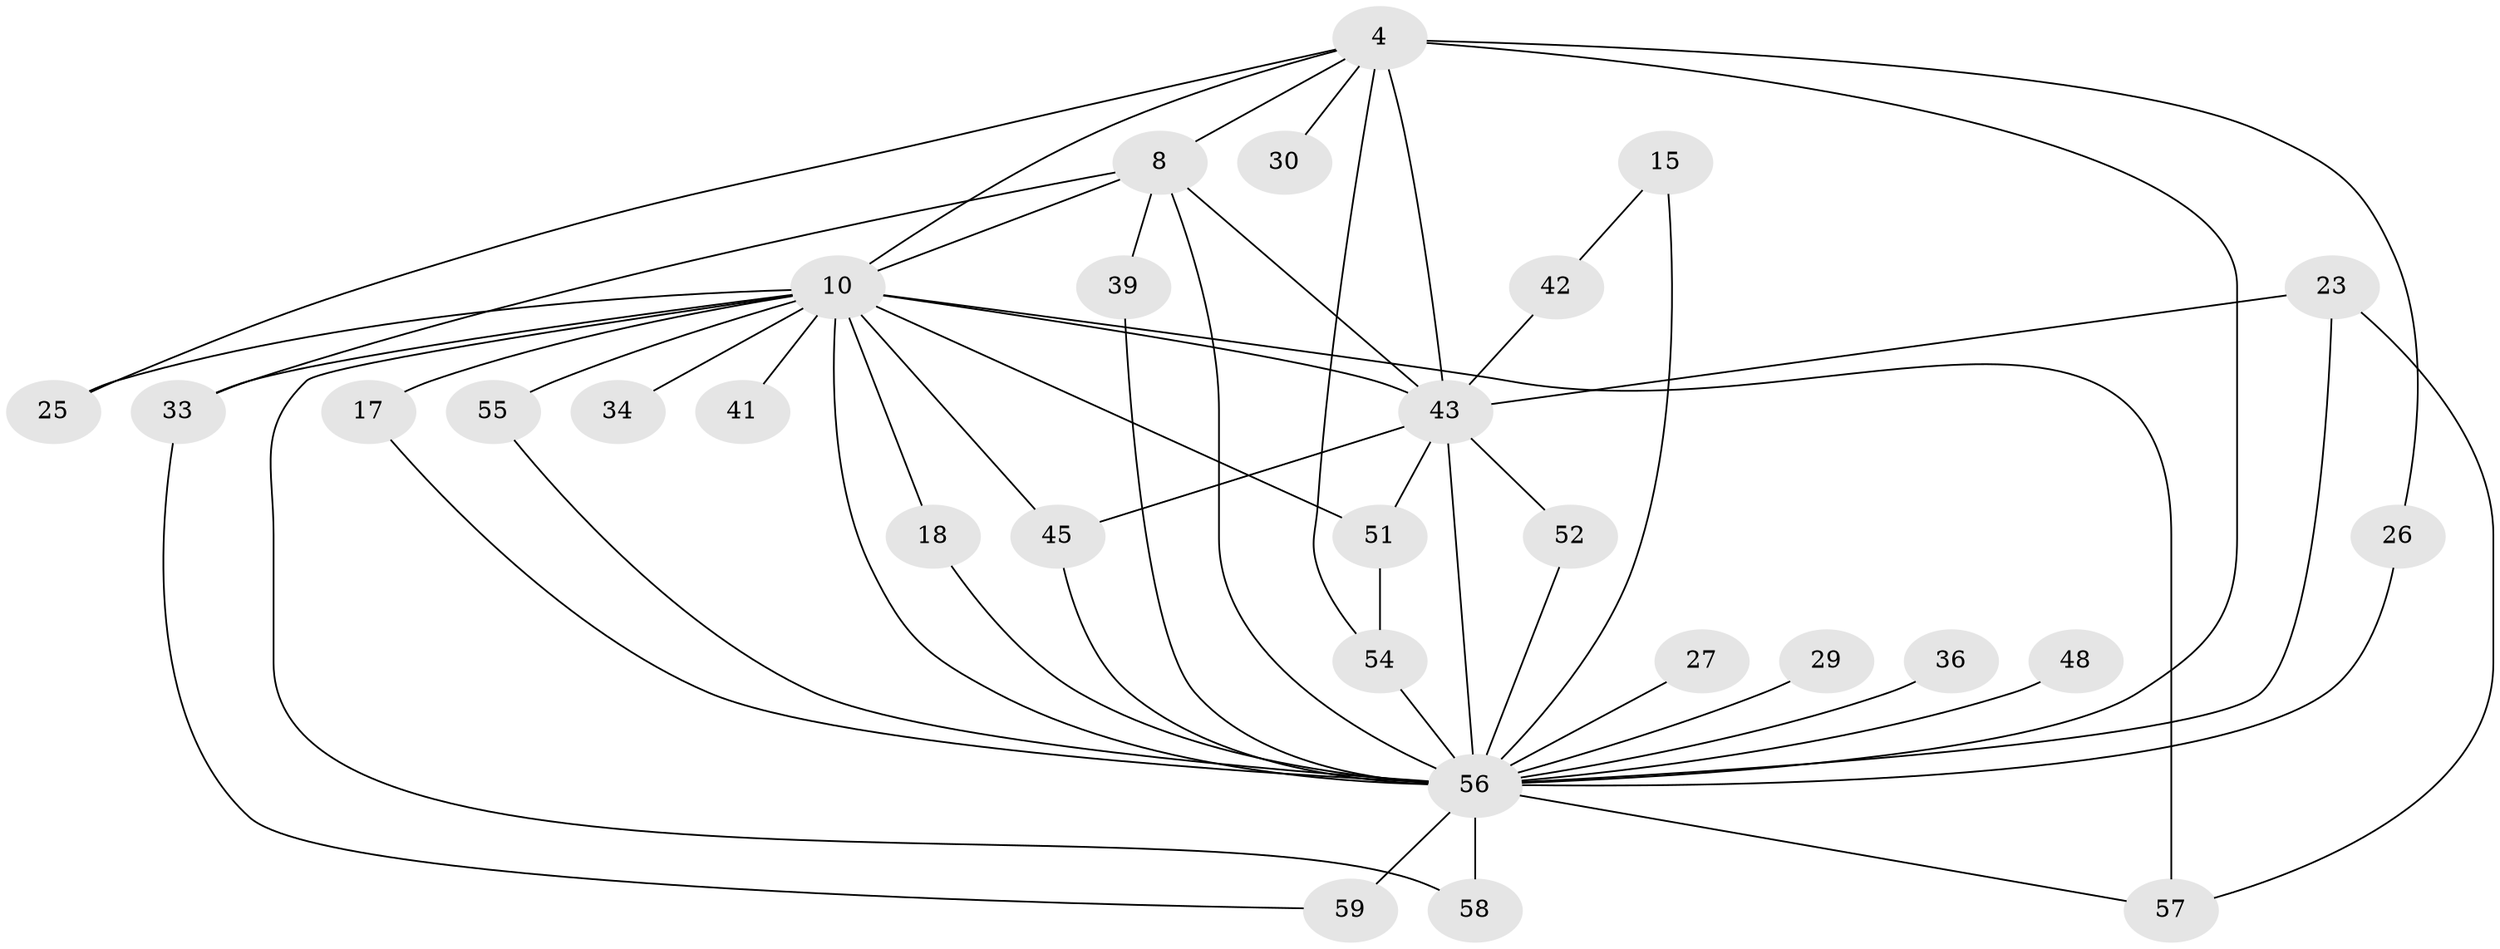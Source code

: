 // original degree distribution, {18: 0.01694915254237288, 15: 0.01694915254237288, 13: 0.05084745762711865, 12: 0.01694915254237288, 23: 0.01694915254237288, 22: 0.01694915254237288, 11: 0.01694915254237288, 16: 0.01694915254237288, 7: 0.01694915254237288, 5: 0.03389830508474576, 3: 0.22033898305084745, 2: 0.4915254237288136, 4: 0.06779661016949153}
// Generated by graph-tools (version 1.1) at 2025/47/03/04/25 21:47:11]
// undirected, 29 vertices, 53 edges
graph export_dot {
graph [start="1"]
  node [color=gray90,style=filled];
  4 [super="+3"];
  8 [super="+5"];
  10 [super="+6"];
  15;
  17 [super="+14"];
  18;
  23 [super="+21"];
  25;
  26;
  27;
  29;
  30;
  33 [super="+24"];
  34;
  36;
  39;
  41;
  42;
  43 [super="+28+9"];
  45 [super="+20+37"];
  48;
  51 [super="+35"];
  52;
  54 [super="+32+38"];
  55 [super="+47"];
  56 [super="+19+31+12+46+50"];
  57 [super="+53"];
  58;
  59 [super="+44"];
  4 -- 8 [weight=4];
  4 -- 10 [weight=4];
  4 -- 25;
  4 -- 30 [weight=2];
  4 -- 26;
  4 -- 54 [weight=2];
  4 -- 56 [weight=6];
  4 -- 43 [weight=4];
  8 -- 10 [weight=4];
  8 -- 33 [weight=2];
  8 -- 39;
  8 -- 43 [weight=4];
  8 -- 56 [weight=6];
  10 -- 17 [weight=2];
  10 -- 34 [weight=2];
  10 -- 41 [weight=2];
  10 -- 43 [weight=5];
  10 -- 18;
  10 -- 25;
  10 -- 33;
  10 -- 55 [weight=2];
  10 -- 58;
  10 -- 45;
  10 -- 56 [weight=8];
  10 -- 51;
  10 -- 57 [weight=2];
  15 -- 42;
  15 -- 56 [weight=2];
  17 -- 56;
  18 -- 56;
  23 -- 57;
  23 -- 43;
  23 -- 56 [weight=2];
  26 -- 56;
  27 -- 56 [weight=2];
  29 -- 56 [weight=2];
  33 -- 59;
  36 -- 56;
  39 -- 56;
  42 -- 43;
  43 -- 45 [weight=2];
  43 -- 51;
  43 -- 52;
  43 -- 56 [weight=7];
  45 -- 56;
  48 -- 56 [weight=2];
  51 -- 54;
  52 -- 56;
  54 -- 56 [weight=2];
  55 -- 56;
  56 -- 59 [weight=2];
  56 -- 58;
  56 -- 57;
}
